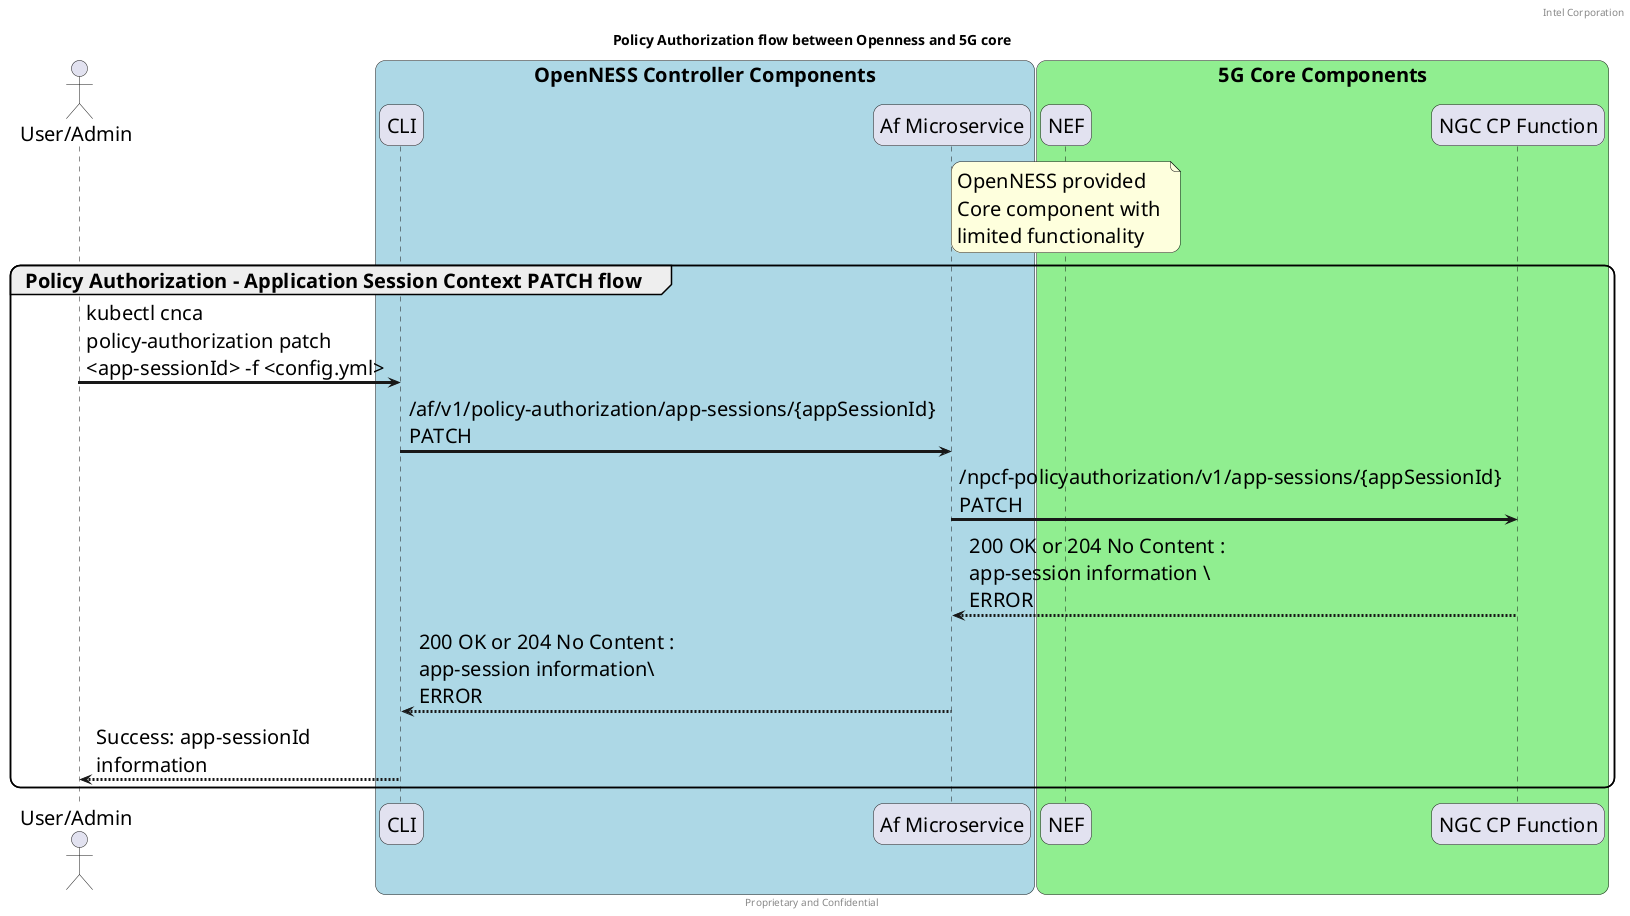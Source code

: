 @startuml
/' SPDX-License-Identifier: Apache-2.0
   Copyright (c) 2020 Intel Corporation
'/
skinparam monochrome false
skinparam roundcorner 20
skinparam defaultFontName "Intel Clear"
skinparam defaultFontSize 20
skinparam maxmessagesize 300
skinparam sequenceArrowThickness 3

header Intel Corporation
footer Proprietary and Confidential

title Policy Authorization flow between Openness and 5G core


actor "User/Admin" as user
participant "CLI" as CLI 
participant "Af Microservice" as AF 
participant "NEF" as NEF
participant "NGC CP Function" as 5GC

box "OpenNESS Controller Components" #LightBlue
	participant CLI
    participant AF
end box

box "5G Core Components" #LightGreen
	participant NEF
    participant 5GC
    note over NEF 
        OpenNESS provided 
        Core component with 
        limited functionality
    end note    
end box

group Policy Authorization - Application Session Context PATCH flow
    user -> CLI : kubectl cnca policy-authorization patch <app-sessionId> -f <config.yml>
    CLI -> AF : /af/v1/policy-authorization/app-sessions/{appSessionId} PATCH
    AF -> 5GC : /npcf-policyauthorization/v1/app-sessions/{appSessionId} PATCH

    5GC --> AF : 200 OK or 204 No Content : app-session information \ ERROR 
    AF --> CLI : 200 OK or 204 No Content : app-session information\ ERROR 
    CLI --> user : Success: app-sessionId information
end
@enduml